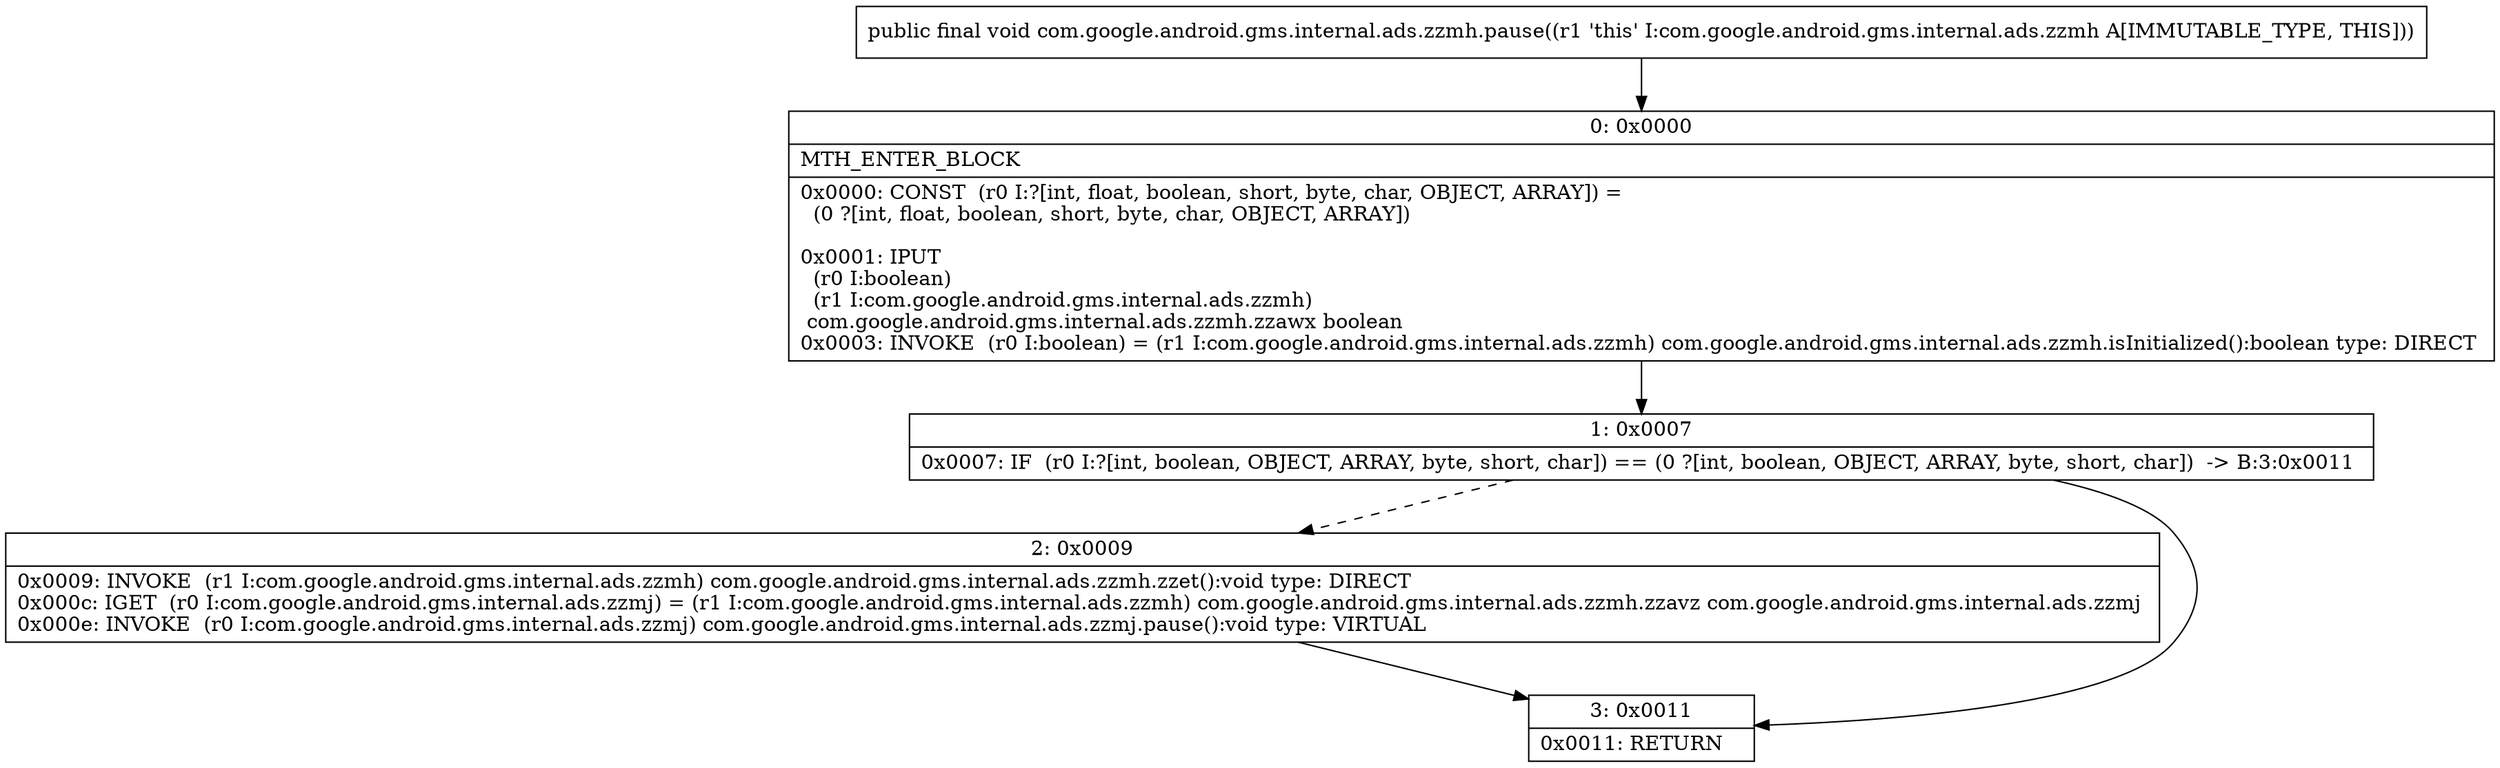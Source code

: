 digraph "CFG forcom.google.android.gms.internal.ads.zzmh.pause()V" {
Node_0 [shape=record,label="{0\:\ 0x0000|MTH_ENTER_BLOCK\l|0x0000: CONST  (r0 I:?[int, float, boolean, short, byte, char, OBJECT, ARRAY]) = \l  (0 ?[int, float, boolean, short, byte, char, OBJECT, ARRAY])\l \l0x0001: IPUT  \l  (r0 I:boolean)\l  (r1 I:com.google.android.gms.internal.ads.zzmh)\l com.google.android.gms.internal.ads.zzmh.zzawx boolean \l0x0003: INVOKE  (r0 I:boolean) = (r1 I:com.google.android.gms.internal.ads.zzmh) com.google.android.gms.internal.ads.zzmh.isInitialized():boolean type: DIRECT \l}"];
Node_1 [shape=record,label="{1\:\ 0x0007|0x0007: IF  (r0 I:?[int, boolean, OBJECT, ARRAY, byte, short, char]) == (0 ?[int, boolean, OBJECT, ARRAY, byte, short, char])  \-\> B:3:0x0011 \l}"];
Node_2 [shape=record,label="{2\:\ 0x0009|0x0009: INVOKE  (r1 I:com.google.android.gms.internal.ads.zzmh) com.google.android.gms.internal.ads.zzmh.zzet():void type: DIRECT \l0x000c: IGET  (r0 I:com.google.android.gms.internal.ads.zzmj) = (r1 I:com.google.android.gms.internal.ads.zzmh) com.google.android.gms.internal.ads.zzmh.zzavz com.google.android.gms.internal.ads.zzmj \l0x000e: INVOKE  (r0 I:com.google.android.gms.internal.ads.zzmj) com.google.android.gms.internal.ads.zzmj.pause():void type: VIRTUAL \l}"];
Node_3 [shape=record,label="{3\:\ 0x0011|0x0011: RETURN   \l}"];
MethodNode[shape=record,label="{public final void com.google.android.gms.internal.ads.zzmh.pause((r1 'this' I:com.google.android.gms.internal.ads.zzmh A[IMMUTABLE_TYPE, THIS])) }"];
MethodNode -> Node_0;
Node_0 -> Node_1;
Node_1 -> Node_2[style=dashed];
Node_1 -> Node_3;
Node_2 -> Node_3;
}

